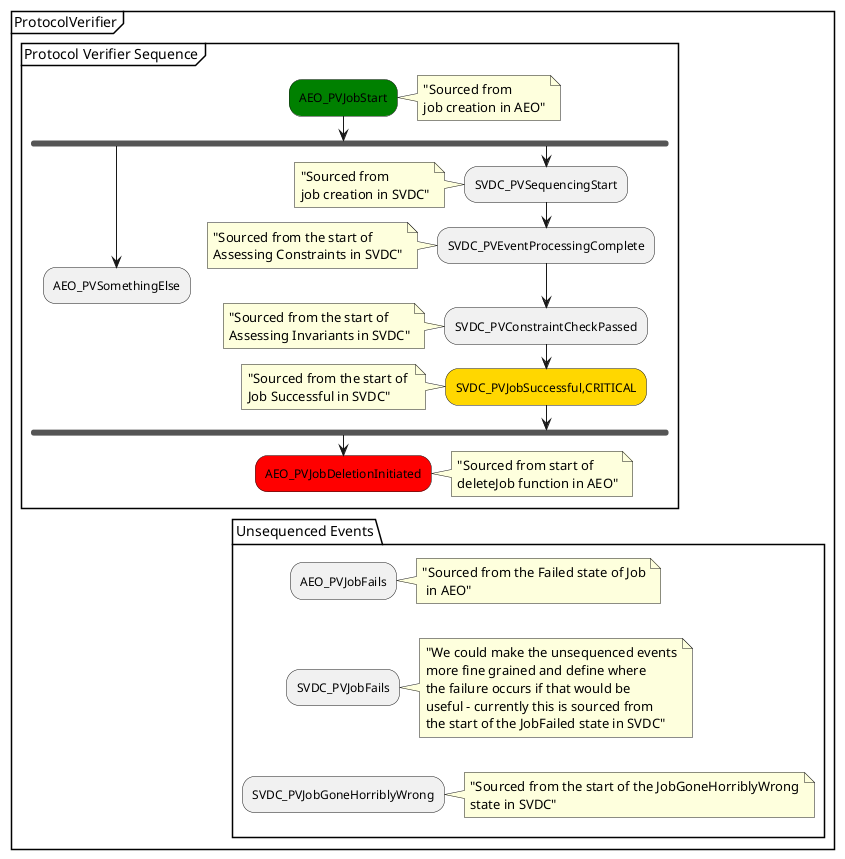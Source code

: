 @startuml
partition "ProtocolVerifier" {
  group "Protocol Verifier Sequence"
    #green:AEO_PVJobStart;
    note right
      "Sourced from 
      job creation in AEO"
    end note
    fork
      :AEO_PVSomethingElse;
      detach
    fork again
      :SVDC_PVSequencingStart;
      note left
        "Sourced from 
        job creation in SVDC"
      end note
      :SVDC_PVEventProcessingComplete;
       note left
        "Sourced from the start of 
        Assessing Constraints in SVDC"
      end note
      :SVDC_PVConstraintCheckPassed;
      note left
        "Sourced from the start of 
        Assessing Invariants in SVDC"
      end note
      #gold:SVDC_PVJobSuccessful,CRITICAL;
      note left
        "Sourced from the start of 
        Job Successful in SVDC"
      end note
       end fork
      #red:AEO_PVJobDeletionInitiated;  
      note right
        "Sourced from start of
        deleteJob function in AEO"
      end note
      detach
   
  end group
  package "Unsequenced Events" {
    :AEO_PVJobFails;
    kill
      note right
      "Sourced from the Failed state of Job
       in AEO"
    end note
    :SVDC_PVJobFails;
    kill
    note right
      "We could make the unsequenced events
      more fine grained and define where
      the failure occurs if that would be 
      useful - currently this is sourced from
      the start of the JobFailed state in SVDC"
    end note
    :SVDC_PVJobGoneHorriblyWrong;
    kill
    note right
      "Sourced from the start of the JobGoneHorriblyWrong
      state in SVDC"
    end note
  }
}
@enduml
